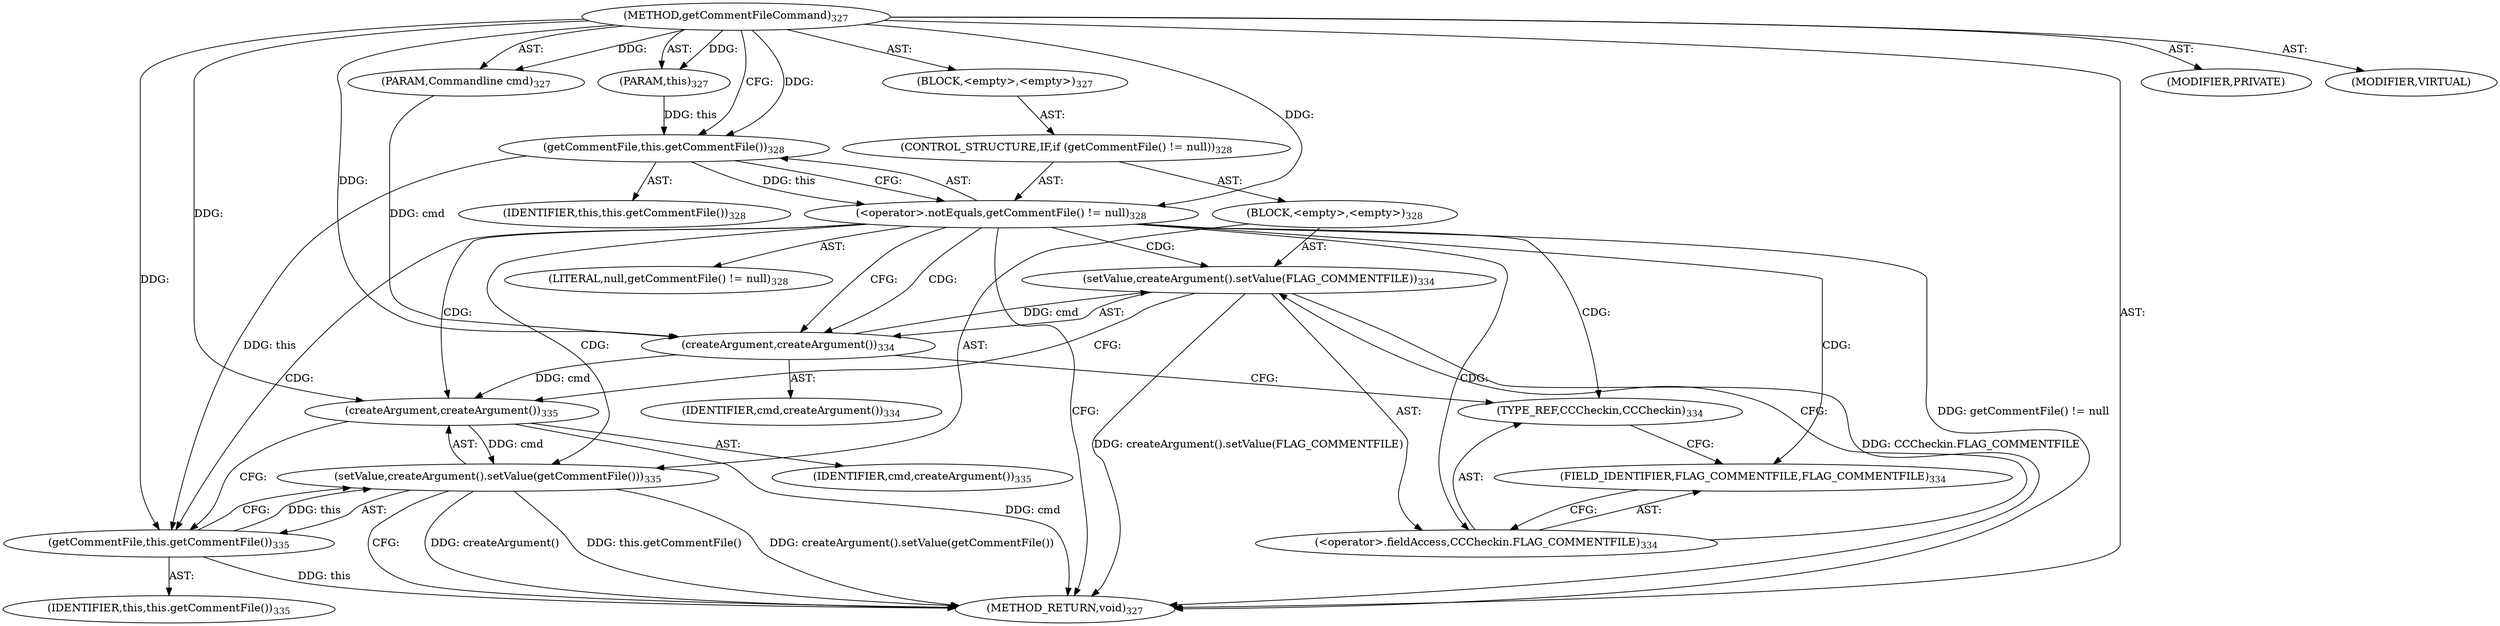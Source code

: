 digraph "getCommentFileCommand" {  
"111669149711" [label = <(METHOD,getCommentFileCommand)<SUB>327</SUB>> ]
"115964116995" [label = <(PARAM,this)<SUB>327</SUB>> ]
"115964117016" [label = <(PARAM,Commandline cmd)<SUB>327</SUB>> ]
"25769803803" [label = <(BLOCK,&lt;empty&gt;,&lt;empty&gt;)<SUB>327</SUB>> ]
"47244640267" [label = <(CONTROL_STRUCTURE,IF,if (getCommentFile() != null))<SUB>328</SUB>> ]
"30064771153" [label = <(&lt;operator&gt;.notEquals,getCommentFile() != null)<SUB>328</SUB>> ]
"30064771154" [label = <(getCommentFile,this.getCommentFile())<SUB>328</SUB>> ]
"68719476754" [label = <(IDENTIFIER,this,this.getCommentFile())<SUB>328</SUB>> ]
"90194313222" [label = <(LITERAL,null,getCommentFile() != null)<SUB>328</SUB>> ]
"25769803804" [label = <(BLOCK,&lt;empty&gt;,&lt;empty&gt;)<SUB>328</SUB>> ]
"30064771155" [label = <(setValue,createArgument().setValue(FLAG_COMMENTFILE))<SUB>334</SUB>> ]
"30064771156" [label = <(createArgument,createArgument())<SUB>334</SUB>> ]
"68719476803" [label = <(IDENTIFIER,cmd,createArgument())<SUB>334</SUB>> ]
"30064771157" [label = <(&lt;operator&gt;.fieldAccess,CCCheckin.FLAG_COMMENTFILE)<SUB>334</SUB>> ]
"180388626438" [label = <(TYPE_REF,CCCheckin,CCCheckin)<SUB>334</SUB>> ]
"55834574866" [label = <(FIELD_IDENTIFIER,FLAG_COMMENTFILE,FLAG_COMMENTFILE)<SUB>334</SUB>> ]
"30064771158" [label = <(setValue,createArgument().setValue(getCommentFile()))<SUB>335</SUB>> ]
"30064771159" [label = <(createArgument,createArgument())<SUB>335</SUB>> ]
"68719476804" [label = <(IDENTIFIER,cmd,createArgument())<SUB>335</SUB>> ]
"30064771160" [label = <(getCommentFile,this.getCommentFile())<SUB>335</SUB>> ]
"68719476755" [label = <(IDENTIFIER,this,this.getCommentFile())<SUB>335</SUB>> ]
"133143986212" [label = <(MODIFIER,PRIVATE)> ]
"133143986213" [label = <(MODIFIER,VIRTUAL)> ]
"128849018895" [label = <(METHOD_RETURN,void)<SUB>327</SUB>> ]
  "111669149711" -> "115964116995"  [ label = "AST: "] 
  "111669149711" -> "115964117016"  [ label = "AST: "] 
  "111669149711" -> "25769803803"  [ label = "AST: "] 
  "111669149711" -> "133143986212"  [ label = "AST: "] 
  "111669149711" -> "133143986213"  [ label = "AST: "] 
  "111669149711" -> "128849018895"  [ label = "AST: "] 
  "25769803803" -> "47244640267"  [ label = "AST: "] 
  "47244640267" -> "30064771153"  [ label = "AST: "] 
  "47244640267" -> "25769803804"  [ label = "AST: "] 
  "30064771153" -> "30064771154"  [ label = "AST: "] 
  "30064771153" -> "90194313222"  [ label = "AST: "] 
  "30064771154" -> "68719476754"  [ label = "AST: "] 
  "25769803804" -> "30064771155"  [ label = "AST: "] 
  "25769803804" -> "30064771158"  [ label = "AST: "] 
  "30064771155" -> "30064771156"  [ label = "AST: "] 
  "30064771155" -> "30064771157"  [ label = "AST: "] 
  "30064771156" -> "68719476803"  [ label = "AST: "] 
  "30064771157" -> "180388626438"  [ label = "AST: "] 
  "30064771157" -> "55834574866"  [ label = "AST: "] 
  "30064771158" -> "30064771159"  [ label = "AST: "] 
  "30064771158" -> "30064771160"  [ label = "AST: "] 
  "30064771159" -> "68719476804"  [ label = "AST: "] 
  "30064771160" -> "68719476755"  [ label = "AST: "] 
  "30064771153" -> "128849018895"  [ label = "CFG: "] 
  "30064771153" -> "30064771156"  [ label = "CFG: "] 
  "30064771154" -> "30064771153"  [ label = "CFG: "] 
  "30064771155" -> "30064771159"  [ label = "CFG: "] 
  "30064771158" -> "128849018895"  [ label = "CFG: "] 
  "30064771156" -> "180388626438"  [ label = "CFG: "] 
  "30064771157" -> "30064771155"  [ label = "CFG: "] 
  "30064771159" -> "30064771160"  [ label = "CFG: "] 
  "30064771160" -> "30064771158"  [ label = "CFG: "] 
  "180388626438" -> "55834574866"  [ label = "CFG: "] 
  "55834574866" -> "30064771157"  [ label = "CFG: "] 
  "111669149711" -> "30064771154"  [ label = "CFG: "] 
  "30064771153" -> "128849018895"  [ label = "DDG: getCommentFile() != null"] 
  "30064771155" -> "128849018895"  [ label = "DDG: CCCheckin.FLAG_COMMENTFILE"] 
  "30064771155" -> "128849018895"  [ label = "DDG: createArgument().setValue(FLAG_COMMENTFILE)"] 
  "30064771159" -> "128849018895"  [ label = "DDG: cmd"] 
  "30064771158" -> "128849018895"  [ label = "DDG: createArgument()"] 
  "30064771160" -> "128849018895"  [ label = "DDG: this"] 
  "30064771158" -> "128849018895"  [ label = "DDG: this.getCommentFile()"] 
  "30064771158" -> "128849018895"  [ label = "DDG: createArgument().setValue(getCommentFile())"] 
  "111669149711" -> "115964116995"  [ label = "DDG: "] 
  "111669149711" -> "115964117016"  [ label = "DDG: "] 
  "30064771154" -> "30064771153"  [ label = "DDG: this"] 
  "111669149711" -> "30064771153"  [ label = "DDG: "] 
  "115964116995" -> "30064771154"  [ label = "DDG: this"] 
  "111669149711" -> "30064771154"  [ label = "DDG: "] 
  "30064771156" -> "30064771155"  [ label = "DDG: cmd"] 
  "30064771159" -> "30064771158"  [ label = "DDG: cmd"] 
  "30064771160" -> "30064771158"  [ label = "DDG: this"] 
  "115964117016" -> "30064771156"  [ label = "DDG: cmd"] 
  "111669149711" -> "30064771156"  [ label = "DDG: "] 
  "30064771156" -> "30064771159"  [ label = "DDG: cmd"] 
  "111669149711" -> "30064771159"  [ label = "DDG: "] 
  "30064771154" -> "30064771160"  [ label = "DDG: this"] 
  "111669149711" -> "30064771160"  [ label = "DDG: "] 
  "30064771153" -> "30064771158"  [ label = "CDG: "] 
  "30064771153" -> "30064771159"  [ label = "CDG: "] 
  "30064771153" -> "30064771160"  [ label = "CDG: "] 
  "30064771153" -> "55834574866"  [ label = "CDG: "] 
  "30064771153" -> "30064771155"  [ label = "CDG: "] 
  "30064771153" -> "180388626438"  [ label = "CDG: "] 
  "30064771153" -> "30064771156"  [ label = "CDG: "] 
  "30064771153" -> "30064771157"  [ label = "CDG: "] 
}
